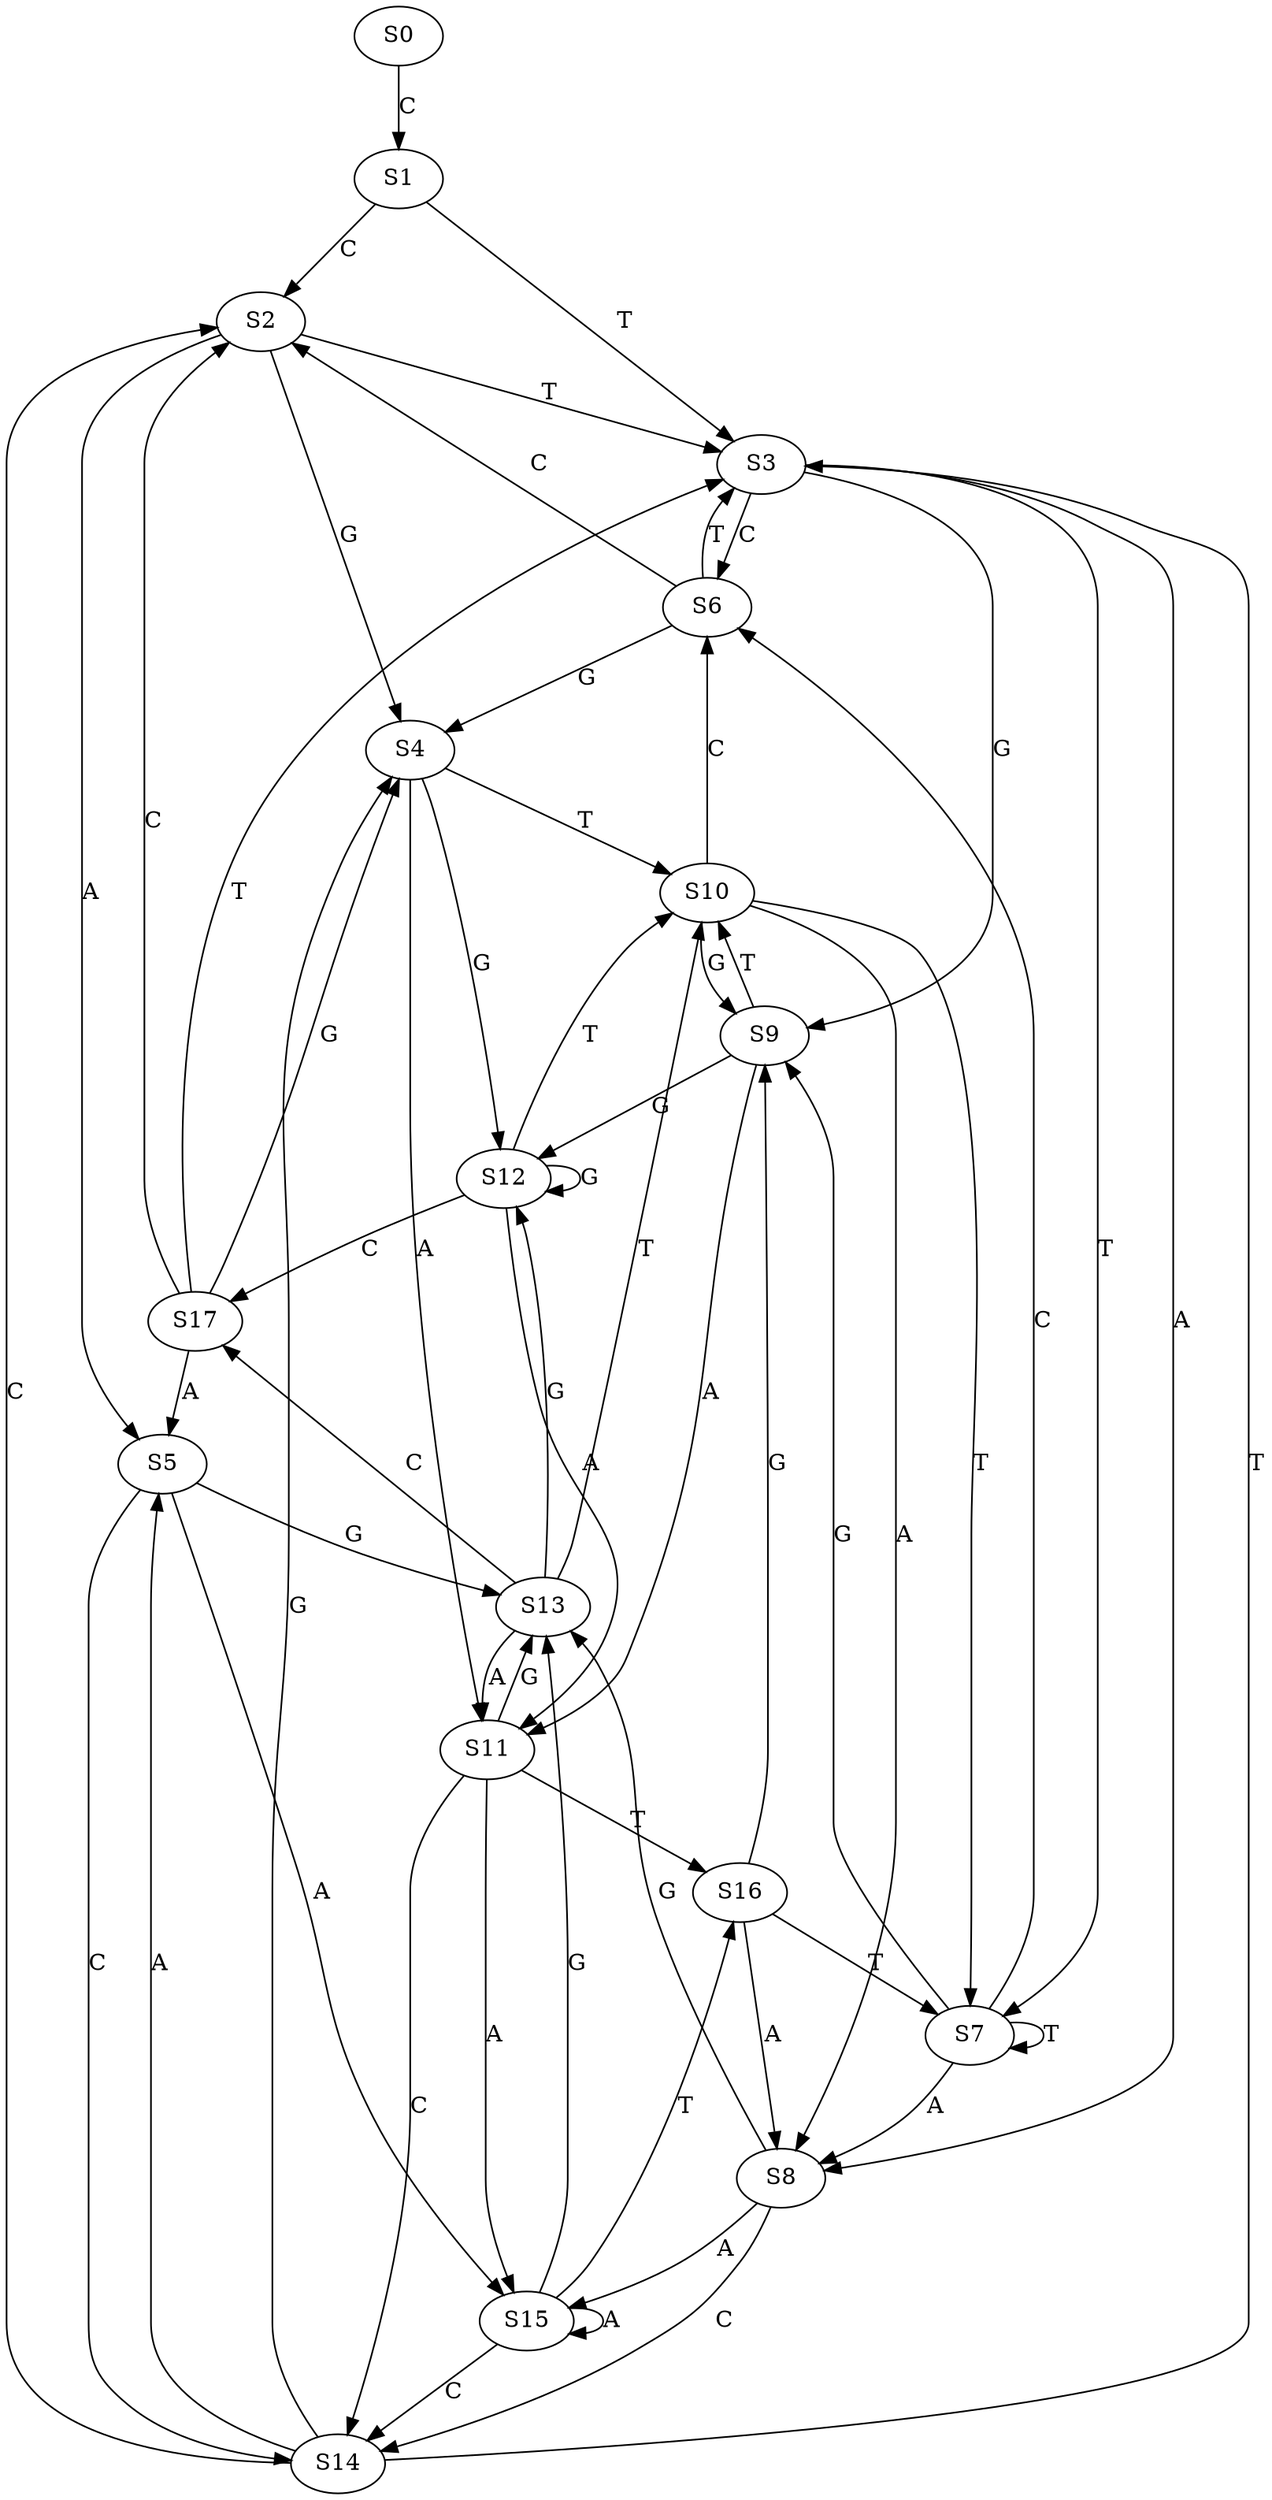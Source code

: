 strict digraph  {
	S0 -> S1 [ label = C ];
	S1 -> S2 [ label = C ];
	S1 -> S3 [ label = T ];
	S2 -> S4 [ label = G ];
	S2 -> S5 [ label = A ];
	S2 -> S3 [ label = T ];
	S3 -> S6 [ label = C ];
	S3 -> S7 [ label = T ];
	S3 -> S8 [ label = A ];
	S3 -> S9 [ label = G ];
	S4 -> S10 [ label = T ];
	S4 -> S11 [ label = A ];
	S4 -> S12 [ label = G ];
	S5 -> S13 [ label = G ];
	S5 -> S14 [ label = C ];
	S5 -> S15 [ label = A ];
	S6 -> S4 [ label = G ];
	S6 -> S3 [ label = T ];
	S6 -> S2 [ label = C ];
	S7 -> S6 [ label = C ];
	S7 -> S9 [ label = G ];
	S7 -> S8 [ label = A ];
	S7 -> S7 [ label = T ];
	S8 -> S13 [ label = G ];
	S8 -> S14 [ label = C ];
	S8 -> S15 [ label = A ];
	S9 -> S12 [ label = G ];
	S9 -> S11 [ label = A ];
	S9 -> S10 [ label = T ];
	S10 -> S8 [ label = A ];
	S10 -> S6 [ label = C ];
	S10 -> S9 [ label = G ];
	S10 -> S7 [ label = T ];
	S11 -> S16 [ label = T ];
	S11 -> S13 [ label = G ];
	S11 -> S15 [ label = A ];
	S11 -> S14 [ label = C ];
	S12 -> S17 [ label = C ];
	S12 -> S10 [ label = T ];
	S12 -> S11 [ label = A ];
	S12 -> S12 [ label = G ];
	S13 -> S10 [ label = T ];
	S13 -> S12 [ label = G ];
	S13 -> S11 [ label = A ];
	S13 -> S17 [ label = C ];
	S14 -> S5 [ label = A ];
	S14 -> S2 [ label = C ];
	S14 -> S3 [ label = T ];
	S14 -> S4 [ label = G ];
	S15 -> S13 [ label = G ];
	S15 -> S16 [ label = T ];
	S15 -> S15 [ label = A ];
	S15 -> S14 [ label = C ];
	S16 -> S7 [ label = T ];
	S16 -> S8 [ label = A ];
	S16 -> S9 [ label = G ];
	S17 -> S3 [ label = T ];
	S17 -> S4 [ label = G ];
	S17 -> S5 [ label = A ];
	S17 -> S2 [ label = C ];
}
